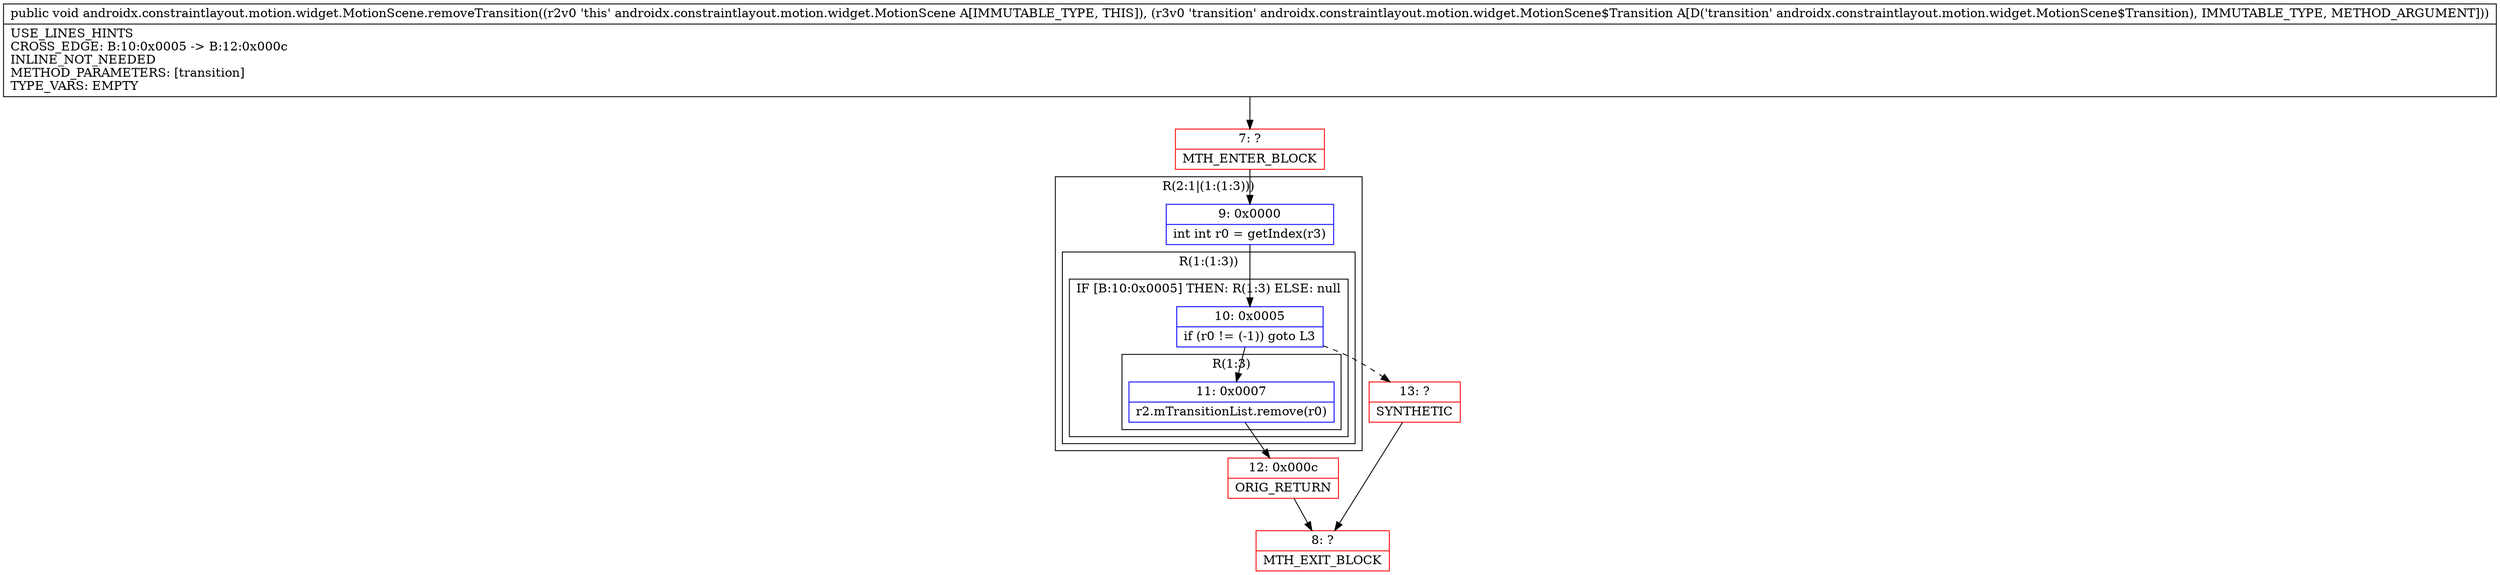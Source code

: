 digraph "CFG forandroidx.constraintlayout.motion.widget.MotionScene.removeTransition(Landroidx\/constraintlayout\/motion\/widget\/MotionScene$Transition;)V" {
subgraph cluster_Region_1263768525 {
label = "R(2:1|(1:(1:3)))";
node [shape=record,color=blue];
Node_9 [shape=record,label="{9\:\ 0x0000|int int r0 = getIndex(r3)\l}"];
subgraph cluster_Region_51454227 {
label = "R(1:(1:3))";
node [shape=record,color=blue];
subgraph cluster_IfRegion_885515771 {
label = "IF [B:10:0x0005] THEN: R(1:3) ELSE: null";
node [shape=record,color=blue];
Node_10 [shape=record,label="{10\:\ 0x0005|if (r0 != (\-1)) goto L3\l}"];
subgraph cluster_Region_148581804 {
label = "R(1:3)";
node [shape=record,color=blue];
Node_11 [shape=record,label="{11\:\ 0x0007|r2.mTransitionList.remove(r0)\l}"];
}
}
}
}
Node_7 [shape=record,color=red,label="{7\:\ ?|MTH_ENTER_BLOCK\l}"];
Node_12 [shape=record,color=red,label="{12\:\ 0x000c|ORIG_RETURN\l}"];
Node_8 [shape=record,color=red,label="{8\:\ ?|MTH_EXIT_BLOCK\l}"];
Node_13 [shape=record,color=red,label="{13\:\ ?|SYNTHETIC\l}"];
MethodNode[shape=record,label="{public void androidx.constraintlayout.motion.widget.MotionScene.removeTransition((r2v0 'this' androidx.constraintlayout.motion.widget.MotionScene A[IMMUTABLE_TYPE, THIS]), (r3v0 'transition' androidx.constraintlayout.motion.widget.MotionScene$Transition A[D('transition' androidx.constraintlayout.motion.widget.MotionScene$Transition), IMMUTABLE_TYPE, METHOD_ARGUMENT]))  | USE_LINES_HINTS\lCROSS_EDGE: B:10:0x0005 \-\> B:12:0x000c\lINLINE_NOT_NEEDED\lMETHOD_PARAMETERS: [transition]\lTYPE_VARS: EMPTY\l}"];
MethodNode -> Node_7;Node_9 -> Node_10;
Node_10 -> Node_11;
Node_10 -> Node_13[style=dashed];
Node_11 -> Node_12;
Node_7 -> Node_9;
Node_12 -> Node_8;
Node_13 -> Node_8;
}

